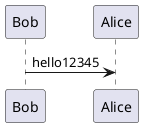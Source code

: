 This file is used by the TestProxy unit test. It contains 2 diagrams description.

@startuml
Bob -> Alice : hello12345
@enduml

@startuml
version
@enduml
